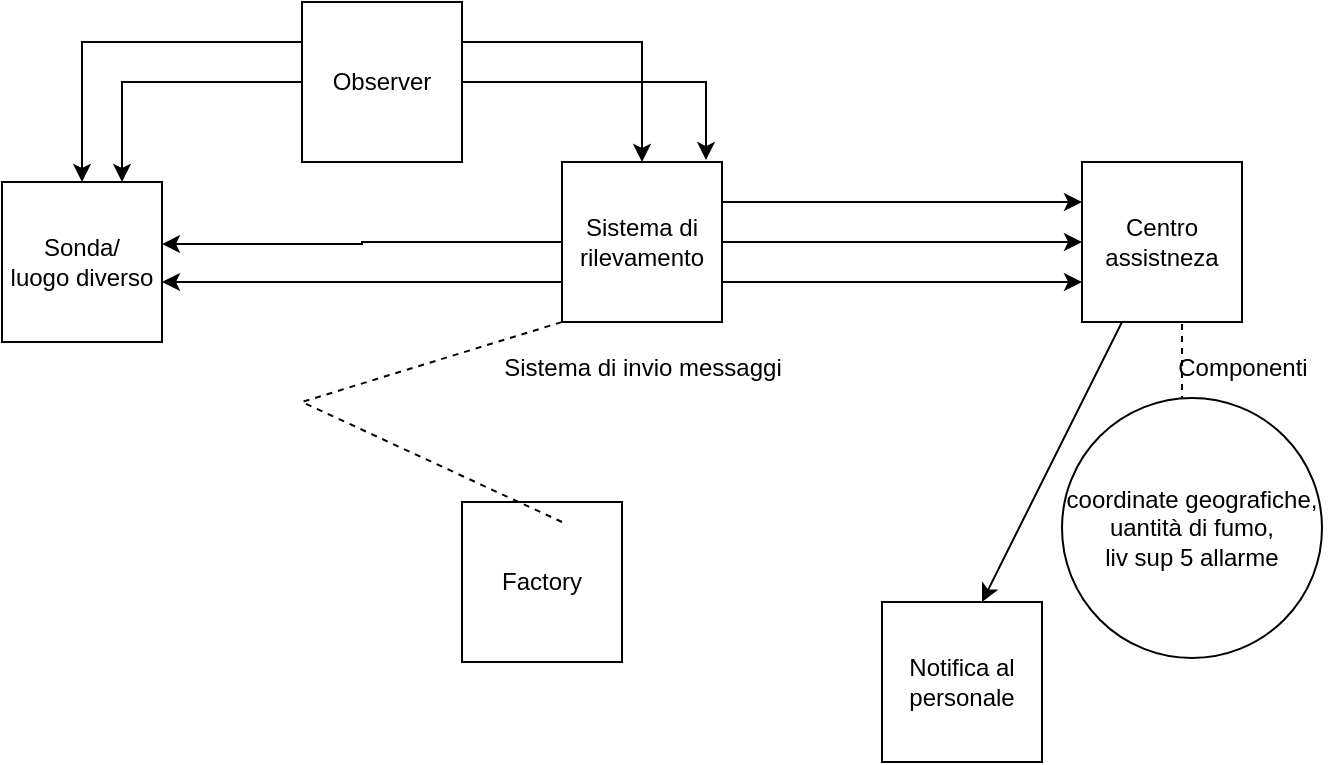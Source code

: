 <mxfile version="21.6.8" type="device">
  <diagram name="Pagina-1" id="Y4aSpAbc7ofVWhXzeQqd">
    <mxGraphModel dx="1050" dy="605" grid="1" gridSize="10" guides="1" tooltips="1" connect="1" arrows="1" fold="1" page="1" pageScale="1" pageWidth="827" pageHeight="1169" math="0" shadow="0">
      <root>
        <mxCell id="0" />
        <mxCell id="1" parent="0" />
        <mxCell id="om_oLx067shVRehD0WzR-8" style="edgeStyle=orthogonalEdgeStyle;rounded=0;orthogonalLoop=1;jettySize=auto;html=1;exitX=1;exitY=0.25;exitDx=0;exitDy=0;entryX=0;entryY=0.25;entryDx=0;entryDy=0;" edge="1" parent="1" source="om_oLx067shVRehD0WzR-1" target="om_oLx067shVRehD0WzR-4">
          <mxGeometry relative="1" as="geometry" />
        </mxCell>
        <mxCell id="om_oLx067shVRehD0WzR-9" style="edgeStyle=orthogonalEdgeStyle;rounded=0;orthogonalLoop=1;jettySize=auto;html=1;exitX=1;exitY=0.5;exitDx=0;exitDy=0;" edge="1" parent="1" source="om_oLx067shVRehD0WzR-1" target="om_oLx067shVRehD0WzR-4">
          <mxGeometry relative="1" as="geometry" />
        </mxCell>
        <mxCell id="om_oLx067shVRehD0WzR-10" style="edgeStyle=orthogonalEdgeStyle;rounded=0;orthogonalLoop=1;jettySize=auto;html=1;exitX=1;exitY=0.75;exitDx=0;exitDy=0;" edge="1" parent="1" source="om_oLx067shVRehD0WzR-1" target="om_oLx067shVRehD0WzR-4">
          <mxGeometry relative="1" as="geometry">
            <Array as="points">
              <mxPoint x="640" y="240" />
              <mxPoint x="640" y="240" />
            </Array>
          </mxGeometry>
        </mxCell>
        <mxCell id="om_oLx067shVRehD0WzR-22" style="edgeStyle=orthogonalEdgeStyle;rounded=0;orthogonalLoop=1;jettySize=auto;html=1;exitX=0;exitY=0.5;exitDx=0;exitDy=0;entryX=1;entryY=0.388;entryDx=0;entryDy=0;entryPerimeter=0;" edge="1" parent="1" source="om_oLx067shVRehD0WzR-1" target="om_oLx067shVRehD0WzR-2">
          <mxGeometry relative="1" as="geometry" />
        </mxCell>
        <mxCell id="om_oLx067shVRehD0WzR-23" style="edgeStyle=orthogonalEdgeStyle;rounded=0;orthogonalLoop=1;jettySize=auto;html=1;exitX=0;exitY=0.75;exitDx=0;exitDy=0;entryX=1;entryY=0.625;entryDx=0;entryDy=0;entryPerimeter=0;" edge="1" parent="1" source="om_oLx067shVRehD0WzR-1" target="om_oLx067shVRehD0WzR-2">
          <mxGeometry relative="1" as="geometry" />
        </mxCell>
        <mxCell id="om_oLx067shVRehD0WzR-1" value="Sistema di rilevamento" style="whiteSpace=wrap;html=1;aspect=fixed;" vertex="1" parent="1">
          <mxGeometry x="360" y="180" width="80" height="80" as="geometry" />
        </mxCell>
        <mxCell id="om_oLx067shVRehD0WzR-2" value="&lt;div&gt;Sonda/&lt;/div&gt;&lt;div&gt;luogo diverso&lt;br&gt;&lt;/div&gt;" style="whiteSpace=wrap;html=1;aspect=fixed;" vertex="1" parent="1">
          <mxGeometry x="80" y="190" width="80" height="80" as="geometry" />
        </mxCell>
        <mxCell id="om_oLx067shVRehD0WzR-4" value="Centro assistneza" style="whiteSpace=wrap;html=1;aspect=fixed;" vertex="1" parent="1">
          <mxGeometry x="620" y="180" width="80" height="80" as="geometry" />
        </mxCell>
        <mxCell id="om_oLx067shVRehD0WzR-12" value="" style="endArrow=none;dashed=1;html=1;rounded=0;" edge="1" parent="1">
          <mxGeometry width="50" height="50" relative="1" as="geometry">
            <mxPoint x="670" y="300" as="sourcePoint" />
            <mxPoint x="670" y="260" as="targetPoint" />
          </mxGeometry>
        </mxCell>
        <mxCell id="om_oLx067shVRehD0WzR-13" value="Componenti" style="text;html=1;align=center;verticalAlign=middle;resizable=0;points=[];autosize=1;strokeColor=none;fillColor=none;" vertex="1" parent="1">
          <mxGeometry x="655" y="268" width="90" height="30" as="geometry" />
        </mxCell>
        <mxCell id="om_oLx067shVRehD0WzR-14" value="&lt;div&gt;coordinate geografiche,&lt;/div&gt;&lt;div&gt;uantità di fumo,&lt;/div&gt;&lt;div&gt;liv sup 5 allarme&lt;br&gt;&lt;/div&gt;" style="ellipse;whiteSpace=wrap;html=1;aspect=fixed;" vertex="1" parent="1">
          <mxGeometry x="610" y="298" width="130" height="130" as="geometry" />
        </mxCell>
        <mxCell id="om_oLx067shVRehD0WzR-15" value="" style="endArrow=classic;html=1;rounded=0;exitX=0.25;exitY=1;exitDx=0;exitDy=0;" edge="1" parent="1" source="om_oLx067shVRehD0WzR-4">
          <mxGeometry width="50" height="50" relative="1" as="geometry">
            <mxPoint x="390" y="340" as="sourcePoint" />
            <mxPoint x="570" y="400" as="targetPoint" />
          </mxGeometry>
        </mxCell>
        <mxCell id="om_oLx067shVRehD0WzR-17" value="Notifica al personale" style="whiteSpace=wrap;html=1;aspect=fixed;" vertex="1" parent="1">
          <mxGeometry x="520" y="400" width="80" height="80" as="geometry" />
        </mxCell>
        <mxCell id="om_oLx067shVRehD0WzR-20" style="edgeStyle=orthogonalEdgeStyle;rounded=0;orthogonalLoop=1;jettySize=auto;html=1;exitX=0;exitY=0.25;exitDx=0;exitDy=0;" edge="1" parent="1" source="om_oLx067shVRehD0WzR-18" target="om_oLx067shVRehD0WzR-2">
          <mxGeometry relative="1" as="geometry" />
        </mxCell>
        <mxCell id="om_oLx067shVRehD0WzR-21" style="edgeStyle=orthogonalEdgeStyle;rounded=0;orthogonalLoop=1;jettySize=auto;html=1;exitX=0;exitY=0.5;exitDx=0;exitDy=0;entryX=0.75;entryY=0;entryDx=0;entryDy=0;" edge="1" parent="1" source="om_oLx067shVRehD0WzR-18" target="om_oLx067shVRehD0WzR-2">
          <mxGeometry relative="1" as="geometry" />
        </mxCell>
        <mxCell id="om_oLx067shVRehD0WzR-25" style="edgeStyle=orthogonalEdgeStyle;rounded=0;orthogonalLoop=1;jettySize=auto;html=1;exitX=1;exitY=0.5;exitDx=0;exitDy=0;entryX=0.9;entryY=-0.012;entryDx=0;entryDy=0;entryPerimeter=0;" edge="1" parent="1" source="om_oLx067shVRehD0WzR-18" target="om_oLx067shVRehD0WzR-1">
          <mxGeometry relative="1" as="geometry" />
        </mxCell>
        <mxCell id="om_oLx067shVRehD0WzR-26" style="edgeStyle=orthogonalEdgeStyle;rounded=0;orthogonalLoop=1;jettySize=auto;html=1;exitX=1;exitY=0.25;exitDx=0;exitDy=0;entryX=0.5;entryY=0;entryDx=0;entryDy=0;" edge="1" parent="1" source="om_oLx067shVRehD0WzR-18" target="om_oLx067shVRehD0WzR-1">
          <mxGeometry relative="1" as="geometry" />
        </mxCell>
        <mxCell id="om_oLx067shVRehD0WzR-18" value="Observer" style="whiteSpace=wrap;html=1;aspect=fixed;" vertex="1" parent="1">
          <mxGeometry x="230" y="100" width="80" height="80" as="geometry" />
        </mxCell>
        <mxCell id="om_oLx067shVRehD0WzR-27" value="Factory" style="whiteSpace=wrap;html=1;aspect=fixed;" vertex="1" parent="1">
          <mxGeometry x="310" y="350" width="80" height="80" as="geometry" />
        </mxCell>
        <mxCell id="om_oLx067shVRehD0WzR-28" value="" style="endArrow=none;dashed=1;html=1;rounded=0;" edge="1" parent="1">
          <mxGeometry width="50" height="50" relative="1" as="geometry">
            <mxPoint x="360" y="360" as="sourcePoint" />
            <mxPoint x="360" y="260" as="targetPoint" />
            <Array as="points">
              <mxPoint x="230" y="300" />
            </Array>
          </mxGeometry>
        </mxCell>
        <mxCell id="om_oLx067shVRehD0WzR-29" value="Sistema di invio messaggi" style="text;html=1;align=center;verticalAlign=middle;resizable=0;points=[];autosize=1;strokeColor=none;fillColor=none;" vertex="1" parent="1">
          <mxGeometry x="320" y="268" width="160" height="30" as="geometry" />
        </mxCell>
      </root>
    </mxGraphModel>
  </diagram>
</mxfile>
